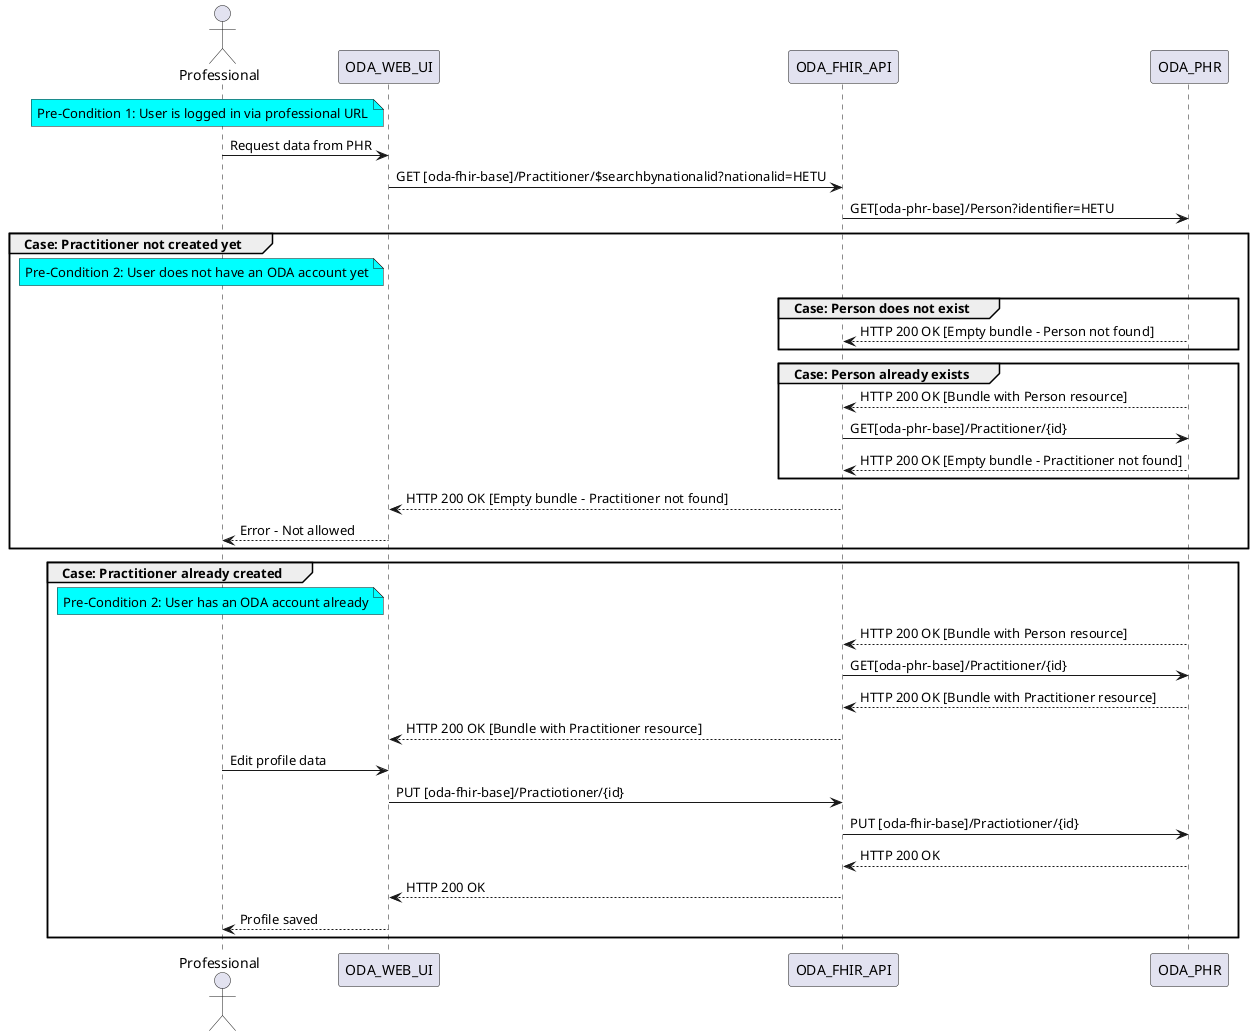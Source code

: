 @startuml
actor Professional

participant ODA_WEB_UI
participant ODA_FHIR_API
participant ODA_PHR

note left of ODA_WEB_UI #aqua
Pre-Condition 1: User is logged in via professional URL
end note


Professional -> ODA_WEB_UI: Request data from PHR
ODA_WEB_UI -> ODA_FHIR_API: GET [oda-fhir-base]/Practitioner/$searchbynationalid?nationalid=HETU
ODA_FHIR_API -> ODA_PHR: GET[oda-phr-base]/Person?identifier=HETU
group Case: Practitioner not created yet
note left of ODA_WEB_UI #aqua
Pre-Condition 2: User does not have an ODA account yet
end note
group Case: Person does not exist
ODA_PHR --> ODA_FHIR_API: HTTP 200 OK [Empty bundle - Person not found]
end
group Case: Person already exists
ODA_PHR --> ODA_FHIR_API: HTTP 200 OK [Bundle with Person resource]
ODA_FHIR_API -> ODA_PHR: GET[oda-phr-base]/Practitioner/{id}
ODA_PHR --> ODA_FHIR_API: HTTP 200 OK [Empty bundle - Practitioner not found]
end
ODA_FHIR_API --> ODA_WEB_UI: HTTP 200 OK [Empty bundle - Practitioner not found]
ODA_WEB_UI --> Professional: Error - Not allowed
end

group Case: Practitioner already created
note left of ODA_WEB_UI #aqua
Pre-Condition 2: User has an ODA account already
end note
ODA_PHR --> ODA_FHIR_API: HTTP 200 OK [Bundle with Person resource]
ODA_FHIR_API -> ODA_PHR: GET[oda-phr-base]/Practitioner/{id}
ODA_PHR --> ODA_FHIR_API: HTTP 200 OK [Bundle with Practitioner resource]
ODA_FHIR_API --> ODA_WEB_UI: HTTP 200 OK [Bundle with Practitioner resource]
Professional -> ODA_WEB_UI: Edit profile data
ODA_WEB_UI -> ODA_FHIR_API: PUT [oda-fhir-base]/Practiotioner/{id}
ODA_FHIR_API -> ODA_PHR: PUT [oda-fhir-base]/Practiotioner/{id}
ODA_PHR --> ODA_FHIR_API: HTTP 200 OK
ODA_FHIR_API --> ODA_WEB_UI: HTTP 200 OK
ODA_WEB_UI --> Professional: Profile saved
end
@enduml